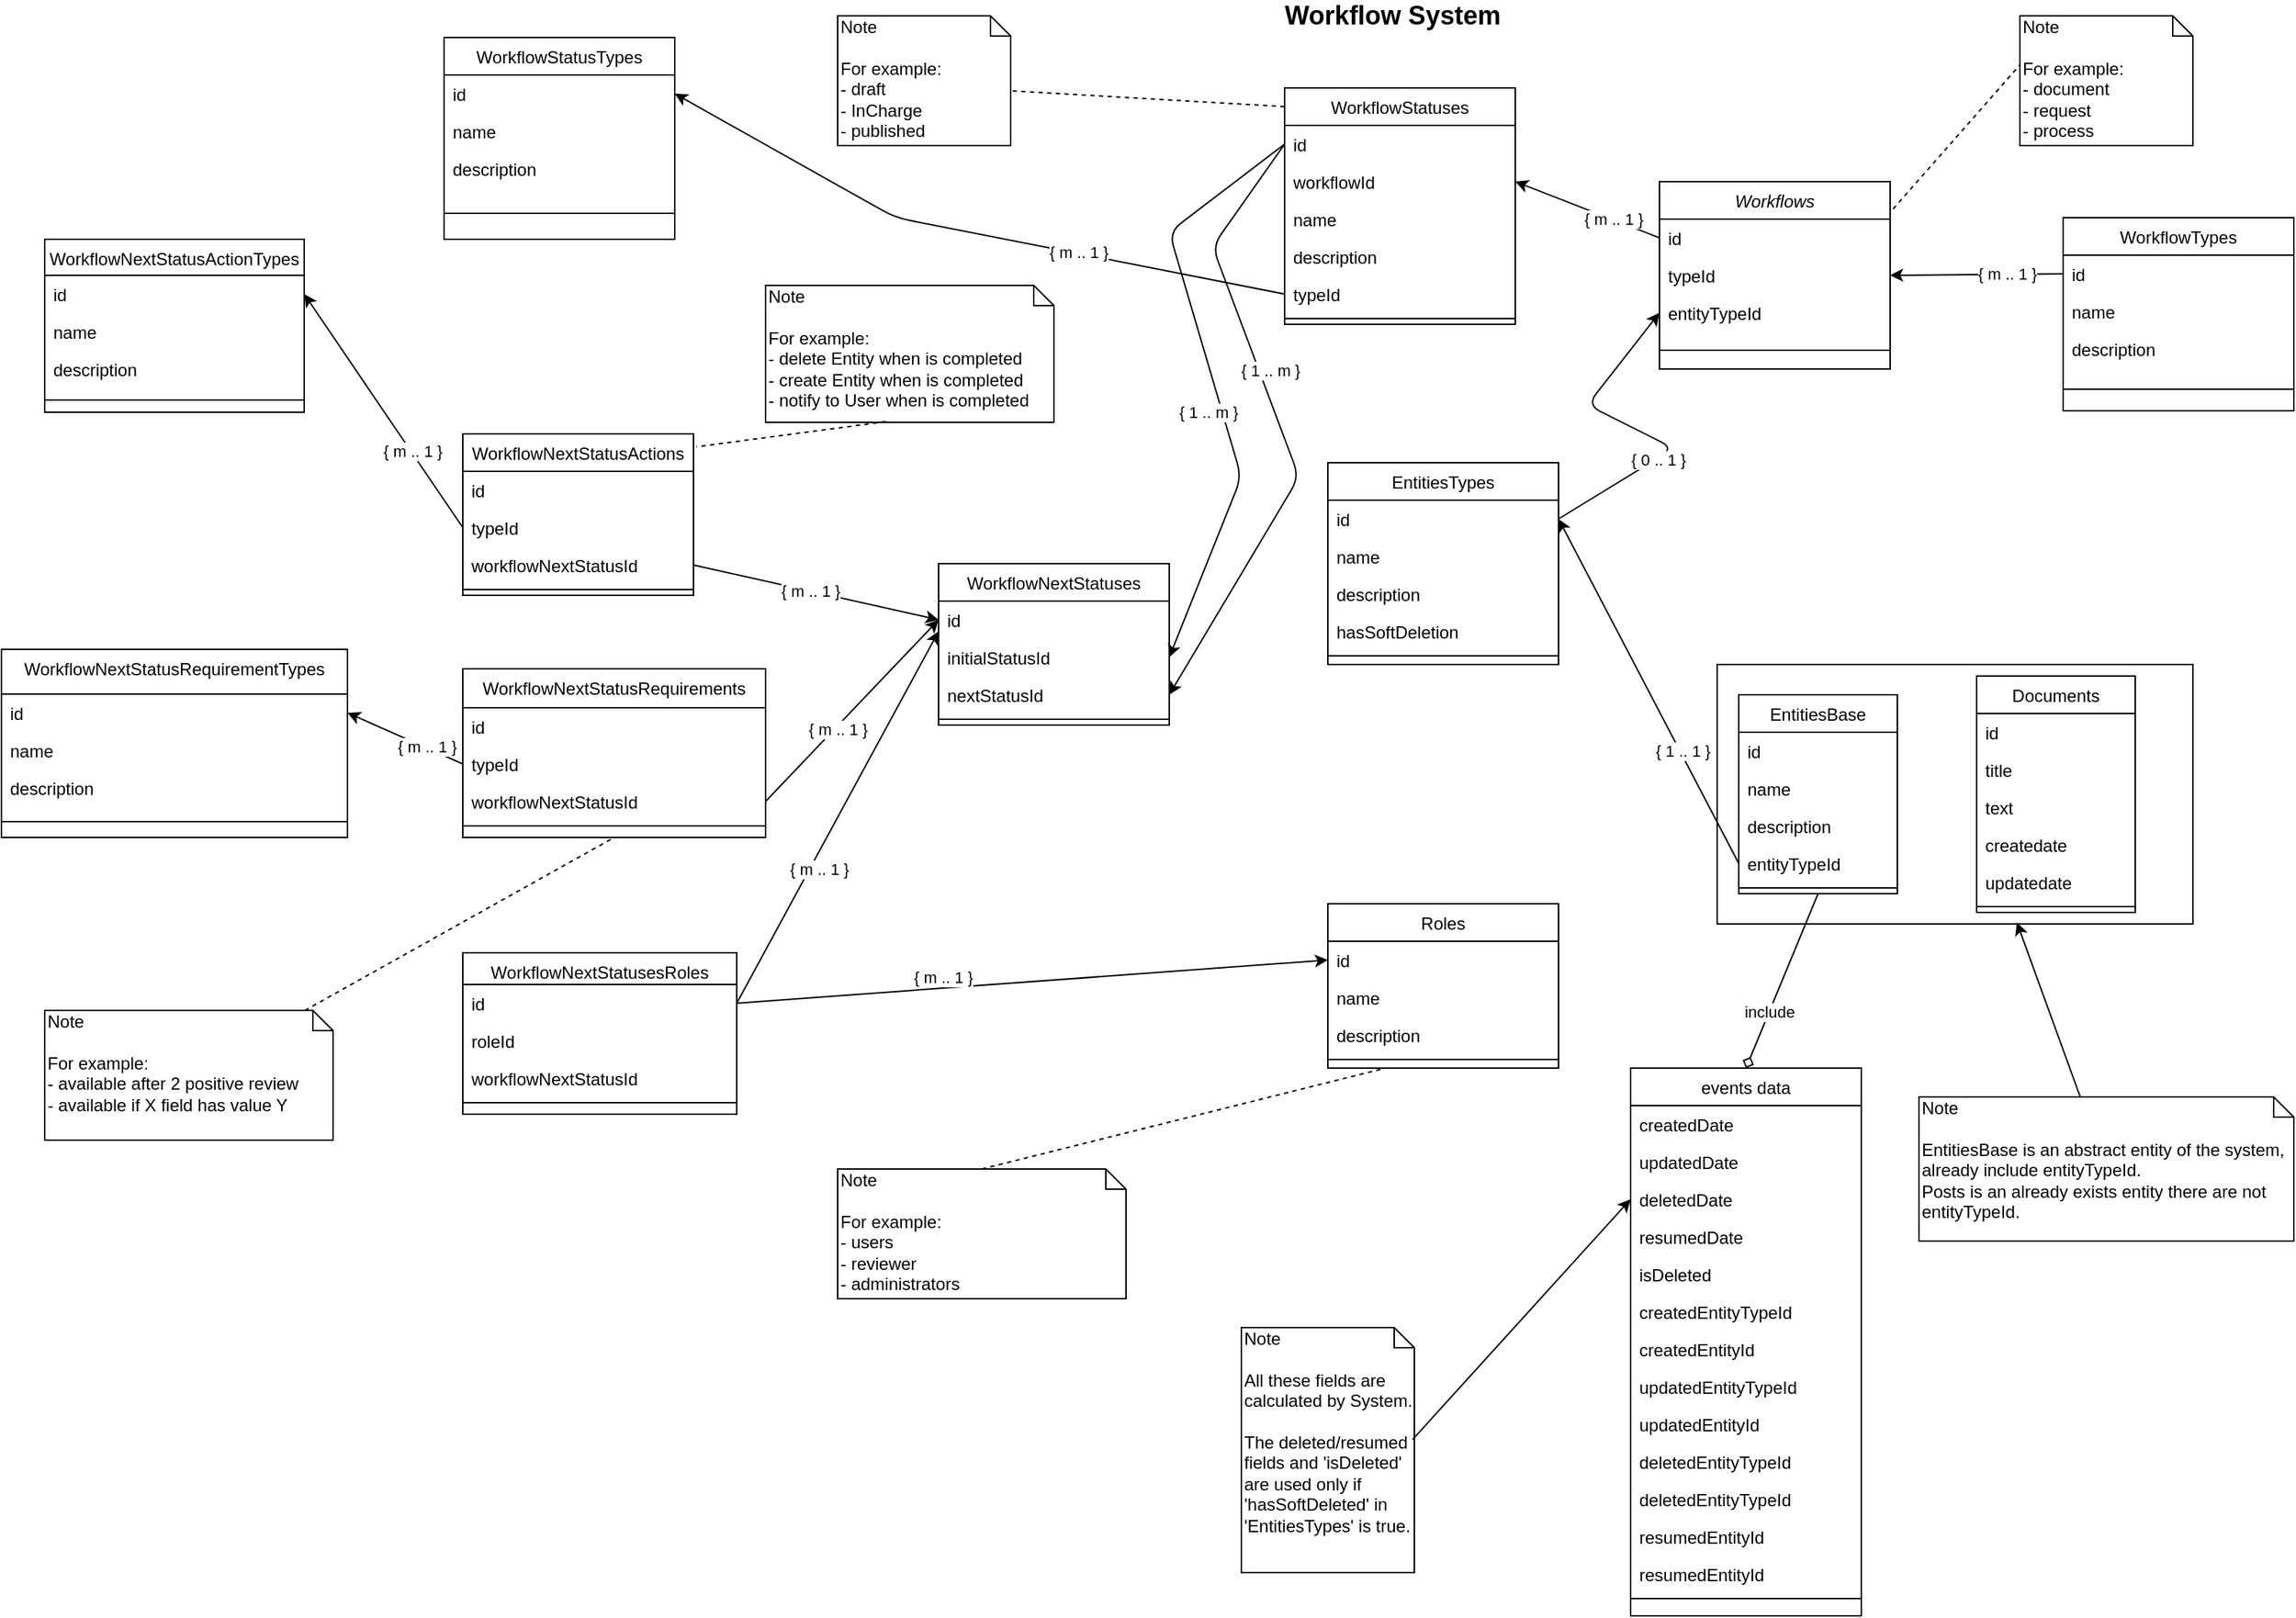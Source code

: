 <mxfile version="13.1.3">
    <diagram id="C5RBs43oDa-KdzZeNtuy" name="Page-1">
        <mxGraphModel dx="2200" dy="830" grid="1" gridSize="10" guides="1" tooltips="1" connect="1" arrows="1" fold="1" page="1" pageScale="1" pageWidth="827" pageHeight="1169" math="0" shadow="0">
            <root>
                <mxCell id="WIyWlLk6GJQsqaUBKTNV-0"/>
                <mxCell id="WIyWlLk6GJQsqaUBKTNV-1" parent="WIyWlLk6GJQsqaUBKTNV-0"/>
                <mxCell id="hu_7Jktt0xsc6km2IPXW-102" value="" style="rounded=0;whiteSpace=wrap;html=1;" parent="WIyWlLk6GJQsqaUBKTNV-1" vertex="1">
                    <mxGeometry x="390" y="470" width="330" height="180" as="geometry"/>
                </mxCell>
                <mxCell id="zkfFHV4jXpPFQw0GAbJ--0" value="Workflows" style="swimlane;fontStyle=2;align=center;verticalAlign=top;childLayout=stackLayout;horizontal=1;startSize=26;horizontalStack=0;resizeParent=1;resizeLast=0;collapsible=1;marginBottom=0;rounded=0;shadow=0;strokeWidth=1;" parent="WIyWlLk6GJQsqaUBKTNV-1" vertex="1">
                    <mxGeometry x="350" y="135" width="160" height="130" as="geometry">
                        <mxRectangle x="230" y="140" width="160" height="26" as="alternateBounds"/>
                    </mxGeometry>
                </mxCell>
                <mxCell id="zkfFHV4jXpPFQw0GAbJ--1" value="id" style="text;align=left;verticalAlign=top;spacingLeft=4;spacingRight=4;overflow=hidden;rotatable=0;points=[[0,0.5],[1,0.5]];portConstraint=eastwest;" parent="zkfFHV4jXpPFQw0GAbJ--0" vertex="1">
                    <mxGeometry y="26" width="160" height="26" as="geometry"/>
                </mxCell>
                <mxCell id="zkfFHV4jXpPFQw0GAbJ--2" value="typeId" style="text;align=left;verticalAlign=top;spacingLeft=4;spacingRight=4;overflow=hidden;rotatable=0;points=[[0,0.5],[1,0.5]];portConstraint=eastwest;rounded=0;shadow=0;html=0;" parent="zkfFHV4jXpPFQw0GAbJ--0" vertex="1">
                    <mxGeometry y="52" width="160" height="26" as="geometry"/>
                </mxCell>
                <mxCell id="zkfFHV4jXpPFQw0GAbJ--3" value="entityTypeId" style="text;align=left;verticalAlign=top;spacingLeft=4;spacingRight=4;overflow=hidden;rotatable=0;points=[[0,0.5],[1,0.5]];portConstraint=eastwest;rounded=0;shadow=0;html=0;" parent="zkfFHV4jXpPFQw0GAbJ--0" vertex="1">
                    <mxGeometry y="78" width="160" height="26" as="geometry"/>
                </mxCell>
                <mxCell id="zkfFHV4jXpPFQw0GAbJ--4" value="" style="line;html=1;strokeWidth=1;align=left;verticalAlign=middle;spacingTop=-1;spacingLeft=3;spacingRight=3;rotatable=0;labelPosition=right;points=[];portConstraint=eastwest;" parent="zkfFHV4jXpPFQw0GAbJ--0" vertex="1">
                    <mxGeometry y="104" width="160" height="26" as="geometry"/>
                </mxCell>
                <mxCell id="zkfFHV4jXpPFQw0GAbJ--17" value="WorkflowTypes" style="swimlane;fontStyle=0;align=center;verticalAlign=top;childLayout=stackLayout;horizontal=1;startSize=26;horizontalStack=0;resizeParent=1;resizeLast=0;collapsible=1;marginBottom=0;rounded=0;shadow=0;strokeWidth=1;" parent="WIyWlLk6GJQsqaUBKTNV-1" vertex="1">
                    <mxGeometry x="630" y="160" width="160" height="134" as="geometry">
                        <mxRectangle x="550" y="140" width="160" height="26" as="alternateBounds"/>
                    </mxGeometry>
                </mxCell>
                <mxCell id="zkfFHV4jXpPFQw0GAbJ--18" value="id" style="text;align=left;verticalAlign=top;spacingLeft=4;spacingRight=4;overflow=hidden;rotatable=0;points=[[0,0.5],[1,0.5]];portConstraint=eastwest;" parent="zkfFHV4jXpPFQw0GAbJ--17" vertex="1">
                    <mxGeometry y="26" width="160" height="26" as="geometry"/>
                </mxCell>
                <mxCell id="zkfFHV4jXpPFQw0GAbJ--19" value="name" style="text;align=left;verticalAlign=top;spacingLeft=4;spacingRight=4;overflow=hidden;rotatable=0;points=[[0,0.5],[1,0.5]];portConstraint=eastwest;rounded=0;shadow=0;html=0;" parent="zkfFHV4jXpPFQw0GAbJ--17" vertex="1">
                    <mxGeometry y="52" width="160" height="26" as="geometry"/>
                </mxCell>
                <mxCell id="zkfFHV4jXpPFQw0GAbJ--20" value="description" style="text;align=left;verticalAlign=top;spacingLeft=4;spacingRight=4;overflow=hidden;rotatable=0;points=[[0,0.5],[1,0.5]];portConstraint=eastwest;rounded=0;shadow=0;html=0;" parent="zkfFHV4jXpPFQw0GAbJ--17" vertex="1">
                    <mxGeometry y="78" width="160" height="26" as="geometry"/>
                </mxCell>
                <mxCell id="zkfFHV4jXpPFQw0GAbJ--23" value="" style="line;html=1;strokeWidth=1;align=left;verticalAlign=middle;spacingTop=-1;spacingLeft=3;spacingRight=3;rotatable=0;labelPosition=right;points=[];portConstraint=eastwest;" parent="zkfFHV4jXpPFQw0GAbJ--17" vertex="1">
                    <mxGeometry y="104" width="160" height="30" as="geometry"/>
                </mxCell>
                <mxCell id="39" value="WorkflowStatusTypes" style="swimlane;fontStyle=0;align=center;verticalAlign=top;childLayout=stackLayout;horizontal=1;startSize=26;horizontalStack=0;resizeParent=1;resizeLast=0;collapsible=1;marginBottom=0;rounded=0;shadow=0;strokeWidth=1;" parent="WIyWlLk6GJQsqaUBKTNV-1" vertex="1">
                    <mxGeometry x="-493" y="35" width="160" height="140" as="geometry">
                        <mxRectangle x="550" y="140" width="160" height="26" as="alternateBounds"/>
                    </mxGeometry>
                </mxCell>
                <mxCell id="40" value="id" style="text;align=left;verticalAlign=top;spacingLeft=4;spacingRight=4;overflow=hidden;rotatable=0;points=[[0,0.5],[1,0.5]];portConstraint=eastwest;" parent="39" vertex="1">
                    <mxGeometry y="26" width="160" height="26" as="geometry"/>
                </mxCell>
                <mxCell id="41" value="name" style="text;align=left;verticalAlign=top;spacingLeft=4;spacingRight=4;overflow=hidden;rotatable=0;points=[[0,0.5],[1,0.5]];portConstraint=eastwest;rounded=0;shadow=0;html=0;" parent="39" vertex="1">
                    <mxGeometry y="52" width="160" height="26" as="geometry"/>
                </mxCell>
                <mxCell id="42" value="description" style="text;align=left;verticalAlign=top;spacingLeft=4;spacingRight=4;overflow=hidden;rotatable=0;points=[[0,0.5],[1,0.5]];portConstraint=eastwest;rounded=0;shadow=0;html=0;" parent="39" vertex="1">
                    <mxGeometry y="78" width="160" height="26" as="geometry"/>
                </mxCell>
                <mxCell id="43" value="" style="line;html=1;strokeWidth=1;align=left;verticalAlign=middle;spacingTop=-1;spacingLeft=3;spacingRight=3;rotatable=0;labelPosition=right;points=[];portConstraint=eastwest;" parent="39" vertex="1">
                    <mxGeometry y="104" width="160" height="36" as="geometry"/>
                </mxCell>
                <mxCell id="48" value="WorkflowNextStatusActionTypes" style="swimlane;fontStyle=0;align=center;verticalAlign=top;childLayout=stackLayout;horizontal=1;startSize=25;horizontalStack=0;resizeParent=1;resizeLast=0;collapsible=1;marginBottom=0;rounded=0;shadow=0;strokeWidth=1;" parent="WIyWlLk6GJQsqaUBKTNV-1" vertex="1">
                    <mxGeometry x="-770" y="175" width="180" height="120" as="geometry">
                        <mxRectangle x="550" y="140" width="160" height="26" as="alternateBounds"/>
                    </mxGeometry>
                </mxCell>
                <mxCell id="49" value="id" style="text;align=left;verticalAlign=top;spacingLeft=4;spacingRight=4;overflow=hidden;rotatable=0;points=[[0,0.5],[1,0.5]];portConstraint=eastwest;" parent="48" vertex="1">
                    <mxGeometry y="25" width="180" height="26" as="geometry"/>
                </mxCell>
                <mxCell id="50" value="name" style="text;align=left;verticalAlign=top;spacingLeft=4;spacingRight=4;overflow=hidden;rotatable=0;points=[[0,0.5],[1,0.5]];portConstraint=eastwest;rounded=0;shadow=0;html=0;" parent="48" vertex="1">
                    <mxGeometry y="51" width="180" height="26" as="geometry"/>
                </mxCell>
                <mxCell id="51" value="description" style="text;align=left;verticalAlign=top;spacingLeft=4;spacingRight=4;overflow=hidden;rotatable=0;points=[[0,0.5],[1,0.5]];portConstraint=eastwest;rounded=0;shadow=0;html=0;" parent="48" vertex="1">
                    <mxGeometry y="77" width="180" height="26" as="geometry"/>
                </mxCell>
                <mxCell id="52" value="" style="line;html=1;strokeWidth=1;align=left;verticalAlign=middle;spacingTop=-1;spacingLeft=3;spacingRight=3;rotatable=0;labelPosition=right;points=[];portConstraint=eastwest;" parent="48" vertex="1">
                    <mxGeometry y="103" width="180" height="17" as="geometry"/>
                </mxCell>
                <mxCell id="hu_7Jktt0xsc6km2IPXW-115" value="WorkflowStatuses" style="swimlane;fontStyle=0;align=center;verticalAlign=top;childLayout=stackLayout;horizontal=1;startSize=26;horizontalStack=0;resizeParent=1;resizeLast=0;collapsible=1;marginBottom=0;rounded=0;shadow=0;strokeWidth=1;" parent="WIyWlLk6GJQsqaUBKTNV-1" vertex="1">
                    <mxGeometry x="90" y="70" width="160" height="164" as="geometry">
                        <mxRectangle x="550" y="140" width="160" height="26" as="alternateBounds"/>
                    </mxGeometry>
                </mxCell>
                <mxCell id="hu_7Jktt0xsc6km2IPXW-116" value="id" style="text;align=left;verticalAlign=top;spacingLeft=4;spacingRight=4;overflow=hidden;rotatable=0;points=[[0,0.5],[1,0.5]];portConstraint=eastwest;" parent="hu_7Jktt0xsc6km2IPXW-115" vertex="1">
                    <mxGeometry y="26" width="160" height="26" as="geometry"/>
                </mxCell>
                <mxCell id="hu_7Jktt0xsc6km2IPXW-117" value="workflowId" style="text;align=left;verticalAlign=top;spacingLeft=4;spacingRight=4;overflow=hidden;rotatable=0;points=[[0,0.5],[1,0.5]];portConstraint=eastwest;rounded=0;shadow=0;html=0;" parent="hu_7Jktt0xsc6km2IPXW-115" vertex="1">
                    <mxGeometry y="52" width="160" height="26" as="geometry"/>
                </mxCell>
                <mxCell id="hu_7Jktt0xsc6km2IPXW-118" value="name&#10;" style="text;align=left;verticalAlign=top;spacingLeft=4;spacingRight=4;overflow=hidden;rotatable=0;points=[[0,0.5],[1,0.5]];portConstraint=eastwest;rounded=0;shadow=0;html=0;" parent="hu_7Jktt0xsc6km2IPXW-115" vertex="1">
                    <mxGeometry y="78" width="160" height="26" as="geometry"/>
                </mxCell>
                <mxCell id="0" value="description" style="text;align=left;verticalAlign=top;spacingLeft=4;spacingRight=4;overflow=hidden;rotatable=0;points=[[0,0.5],[1,0.5]];portConstraint=eastwest;rounded=0;shadow=0;html=0;" parent="hu_7Jktt0xsc6km2IPXW-115" vertex="1">
                    <mxGeometry y="104" width="160" height="26" as="geometry"/>
                </mxCell>
                <mxCell id="45" value="typeId" style="text;align=left;verticalAlign=top;spacingLeft=4;spacingRight=4;overflow=hidden;rotatable=0;points=[[0,0.5],[1,0.5]];portConstraint=eastwest;rounded=0;shadow=0;html=0;" parent="hu_7Jktt0xsc6km2IPXW-115" vertex="1">
                    <mxGeometry y="130" width="160" height="26" as="geometry"/>
                </mxCell>
                <mxCell id="hu_7Jktt0xsc6km2IPXW-119" value="" style="line;html=1;strokeWidth=1;align=left;verticalAlign=middle;spacingTop=-1;spacingLeft=3;spacingRight=3;rotatable=0;labelPosition=right;points=[];portConstraint=eastwest;" parent="hu_7Jktt0xsc6km2IPXW-115" vertex="1">
                    <mxGeometry y="156" width="160" height="8" as="geometry"/>
                </mxCell>
                <mxCell id="hu_7Jktt0xsc6km2IPXW-29" value="Note&lt;br&gt;&lt;br&gt;All these fields are calculated by System.&lt;br&gt;&lt;br&gt;The deleted/resumed fields and 'isDeleted' are used only if 'hasSoftDeleted' in 'EntitiesTypes' is true." style="shape=note;whiteSpace=wrap;html=1;size=14;verticalAlign=top;align=left;spacingTop=-6;" parent="WIyWlLk6GJQsqaUBKTNV-1" vertex="1">
                    <mxGeometry x="60" y="930" width="120" height="170" as="geometry"/>
                </mxCell>
                <mxCell id="hu_7Jktt0xsc6km2IPXW-0" value="&lt;b&gt;&lt;font style=&quot;font-size: 18px&quot;&gt;Workflow System&lt;/font&gt;&lt;/b&gt;" style="text;html=1;strokeColor=none;fillColor=none;align=center;verticalAlign=middle;whiteSpace=wrap;rounded=0;" parent="WIyWlLk6GJQsqaUBKTNV-1" vertex="1">
                    <mxGeometry x="10" y="10" width="310" height="20" as="geometry"/>
                </mxCell>
                <mxCell id="hu_7Jktt0xsc6km2IPXW-30" value="" style="endArrow=classic;html=1;exitX=0.99;exitY=0.457;exitDx=0;exitDy=0;exitPerimeter=0;entryX=0;entryY=0.5;entryDx=0;entryDy=0;" parent="WIyWlLk6GJQsqaUBKTNV-1" source="hu_7Jktt0xsc6km2IPXW-29" target="hu_7Jktt0xsc6km2IPXW-50" edge="1">
                    <mxGeometry width="50" height="50" relative="1" as="geometry">
                        <mxPoint x="390" y="500" as="sourcePoint"/>
                        <mxPoint x="190" y="674" as="targetPoint"/>
                    </mxGeometry>
                </mxCell>
                <mxCell id="hu_7Jktt0xsc6km2IPXW-62" value="" style="endArrow=none;html=1;exitX=0.5;exitY=0;exitDx=0;exitDy=0;entryX=0.5;entryY=1;entryDx=0;entryDy=0;startArrow=diamond;startFill=0;endFill=0;" parent="WIyWlLk6GJQsqaUBKTNV-1" source="hu_7Jktt0xsc6km2IPXW-44" target="hu_7Jktt0xsc6km2IPXW-18" edge="1">
                    <mxGeometry width="50" height="50" relative="1" as="geometry">
                        <mxPoint x="119" y="712.395" as="sourcePoint"/>
                        <mxPoint x="200" y="831" as="targetPoint"/>
                    </mxGeometry>
                </mxCell>
                <mxCell id="hu_7Jktt0xsc6km2IPXW-63" value="include" style="edgeLabel;html=1;align=center;verticalAlign=middle;resizable=0;points=[];" parent="hu_7Jktt0xsc6km2IPXW-62" vertex="1" connectable="0">
                    <mxGeometry x="-0.356" relative="1" as="geometry">
                        <mxPoint as="offset"/>
                    </mxGeometry>
                </mxCell>
                <mxCell id="hu_7Jktt0xsc6km2IPXW-83" value="" style="endArrow=classic;html=1;exitX=0;exitY=0.5;exitDx=0;exitDy=0;entryX=1;entryY=0.5;entryDx=0;entryDy=0;" parent="WIyWlLk6GJQsqaUBKTNV-1" source="hu_7Jktt0xsc6km2IPXW-84" target="hu_7Jktt0xsc6km2IPXW-13" edge="1">
                    <mxGeometry width="50" height="50" relative="1" as="geometry">
                        <mxPoint x="508.261" y="740" as="sourcePoint"/>
                        <mxPoint x="150" y="470" as="targetPoint"/>
                    </mxGeometry>
                </mxCell>
                <mxCell id="hu_7Jktt0xsc6km2IPXW-85" value="{ 1 .. 1 }" style="edgeLabel;html=1;align=center;verticalAlign=middle;resizable=0;points=[];" parent="hu_7Jktt0xsc6km2IPXW-83" vertex="1" connectable="0">
                    <mxGeometry x="-0.353" y="-1" relative="1" as="geometry">
                        <mxPoint as="offset"/>
                    </mxGeometry>
                </mxCell>
                <mxCell id="hu_7Jktt0xsc6km2IPXW-86" value="" style="endArrow=classic;html=1;exitX=0;exitY=0.5;exitDx=0;exitDy=0;entryX=1;entryY=0.5;entryDx=0;entryDy=0;" parent="WIyWlLk6GJQsqaUBKTNV-1" source="zkfFHV4jXpPFQw0GAbJ--18" target="zkfFHV4jXpPFQw0GAbJ--2" edge="1">
                    <mxGeometry width="50" height="50" relative="1" as="geometry">
                        <mxPoint x="160" y="548" as="sourcePoint"/>
                        <mxPoint x="580" y="270" as="targetPoint"/>
                    </mxGeometry>
                </mxCell>
                <mxCell id="hu_7Jktt0xsc6km2IPXW-87" value="{ m .. 1 }" style="edgeLabel;html=1;align=center;verticalAlign=middle;resizable=0;points=[];" parent="hu_7Jktt0xsc6km2IPXW-86" vertex="1" connectable="0">
                    <mxGeometry x="-0.353" y="-1" relative="1" as="geometry">
                        <mxPoint as="offset"/>
                    </mxGeometry>
                </mxCell>
                <mxCell id="hu_7Jktt0xsc6km2IPXW-88" value="" style="endArrow=classic;html=1;exitX=1;exitY=0.5;exitDx=0;exitDy=0;entryX=0;entryY=0.5;entryDx=0;entryDy=0;" parent="WIyWlLk6GJQsqaUBKTNV-1" source="hu_7Jktt0xsc6km2IPXW-13" target="zkfFHV4jXpPFQw0GAbJ--3" edge="1">
                    <mxGeometry width="50" height="50" relative="1" as="geometry">
                        <mxPoint x="390" y="250" as="sourcePoint"/>
                        <mxPoint x="460" y="380" as="targetPoint"/>
                        <Array as="points">
                            <mxPoint x="360" y="320"/>
                            <mxPoint x="300" y="290"/>
                        </Array>
                    </mxGeometry>
                </mxCell>
                <mxCell id="hu_7Jktt0xsc6km2IPXW-89" value="{ 0 .. 1 }" style="edgeLabel;html=1;align=center;verticalAlign=middle;resizable=0;points=[];" parent="hu_7Jktt0xsc6km2IPXW-88" vertex="1" connectable="0">
                    <mxGeometry x="-0.353" y="-1" relative="1" as="geometry">
                        <mxPoint x="1.0" y="-0.95" as="offset"/>
                    </mxGeometry>
                </mxCell>
                <mxCell id="hu_7Jktt0xsc6km2IPXW-109" value="Note&lt;br&gt;&lt;br&gt;EntitiesBase is an abstract entity of the system, already include entityTypeId.&lt;br&gt;Posts is an already exists entity there are not entityTypeId.&lt;br&gt;" style="shape=note;whiteSpace=wrap;html=1;size=14;verticalAlign=top;align=left;spacingTop=-6;" parent="WIyWlLk6GJQsqaUBKTNV-1" vertex="1">
                    <mxGeometry x="530" y="770" width="260" height="100" as="geometry"/>
                </mxCell>
                <mxCell id="hu_7Jktt0xsc6km2IPXW-110" value="" style="endArrow=classic;html=1;entryX=0.63;entryY=0.994;entryDx=0;entryDy=0;entryPerimeter=0;" parent="WIyWlLk6GJQsqaUBKTNV-1" source="hu_7Jktt0xsc6km2IPXW-109" target="hu_7Jktt0xsc6km2IPXW-102" edge="1">
                    <mxGeometry width="50" height="50" relative="1" as="geometry">
                        <mxPoint x="930" y="700" as="sourcePoint"/>
                        <mxPoint x="480" y="740" as="targetPoint"/>
                    </mxGeometry>
                </mxCell>
                <mxCell id="hu_7Jktt0xsc6km2IPXW-120" value="" style="endArrow=classic;html=1;exitX=0;exitY=0.5;exitDx=0;exitDy=0;entryX=1;entryY=0.5;entryDx=0;entryDy=0;" parent="WIyWlLk6GJQsqaUBKTNV-1" source="zkfFHV4jXpPFQw0GAbJ--1" target="hu_7Jktt0xsc6km2IPXW-117" edge="1">
                    <mxGeometry width="50" height="50" relative="1" as="geometry">
                        <mxPoint x="390" y="247" as="sourcePoint"/>
                        <mxPoint x="-400.96" y="478" as="targetPoint"/>
                    </mxGeometry>
                </mxCell>
                <mxCell id="hu_7Jktt0xsc6km2IPXW-121" value="{ m .. 1 }" style="edgeLabel;html=1;align=center;verticalAlign=middle;resizable=0;points=[];" parent="hu_7Jktt0xsc6km2IPXW-120" vertex="1" connectable="0">
                    <mxGeometry x="-0.353" y="-1" relative="1" as="geometry">
                        <mxPoint as="offset"/>
                    </mxGeometry>
                </mxCell>
                <mxCell id="hu_7Jktt0xsc6km2IPXW-122" value="Note&lt;br&gt;&lt;br&gt;For example:&lt;br&gt;- draft&lt;br&gt;- InCharge&lt;br&gt;- published" style="shape=note;whiteSpace=wrap;html=1;size=14;verticalAlign=top;align=left;spacingTop=-6;" parent="WIyWlLk6GJQsqaUBKTNV-1" vertex="1">
                    <mxGeometry x="-220" y="20" width="120" height="90" as="geometry"/>
                </mxCell>
                <mxCell id="2" value="" style="endArrow=none;dashed=1;html=1;entryX=0;entryY=0;entryDx=120;entryDy=52;entryPerimeter=0;exitX=0;exitY=0.079;exitDx=0;exitDy=0;exitPerimeter=0;" parent="WIyWlLk6GJQsqaUBKTNV-1" source="hu_7Jktt0xsc6km2IPXW-115" target="hu_7Jktt0xsc6km2IPXW-122" edge="1">
                    <mxGeometry width="50" height="50" relative="1" as="geometry">
                        <mxPoint x="530" y="230" as="sourcePoint"/>
                        <mxPoint x="580" y="180" as="targetPoint"/>
                    </mxGeometry>
                </mxCell>
                <mxCell id="3" value="Note&lt;br&gt;&lt;br&gt;For example:&lt;br&gt;- document&lt;br&gt;- request&lt;br&gt;- process" style="shape=note;whiteSpace=wrap;html=1;size=14;verticalAlign=top;align=left;spacingTop=-6;" parent="WIyWlLk6GJQsqaUBKTNV-1" vertex="1">
                    <mxGeometry x="600" y="20" width="120" height="90" as="geometry"/>
                </mxCell>
                <mxCell id="4" value="" style="endArrow=none;dashed=1;html=1;entryX=0;entryY=0.378;entryDx=0;entryDy=0;entryPerimeter=0;exitX=1.013;exitY=0.146;exitDx=0;exitDy=0;exitPerimeter=0;" parent="WIyWlLk6GJQsqaUBKTNV-1" source="zkfFHV4jXpPFQw0GAbJ--0" target="3" edge="1">
                    <mxGeometry width="50" height="50" relative="1" as="geometry">
                        <mxPoint x="440" y="99" as="sourcePoint"/>
                        <mxPoint x="840" y="180" as="targetPoint"/>
                    </mxGeometry>
                </mxCell>
                <mxCell id="10" value="" style="endArrow=classic;html=1;exitX=0;exitY=0.5;exitDx=0;exitDy=0;entryX=1;entryY=0.5;entryDx=0;entryDy=0;" parent="WIyWlLk6GJQsqaUBKTNV-1" source="hu_7Jktt0xsc6km2IPXW-116" target="7" edge="1">
                    <mxGeometry width="50" height="50" relative="1" as="geometry">
                        <mxPoint x="360" y="184" as="sourcePoint"/>
                        <mxPoint x="190" y="350" as="targetPoint"/>
                        <Array as="points">
                            <mxPoint x="10" y="170"/>
                            <mxPoint x="60" y="340"/>
                        </Array>
                    </mxGeometry>
                </mxCell>
                <mxCell id="11" value="{ 1 .. m }" style="edgeLabel;html=1;align=center;verticalAlign=middle;resizable=0;points=[];" parent="10" vertex="1" connectable="0">
                    <mxGeometry x="-0.353" y="-1" relative="1" as="geometry">
                        <mxPoint x="18.56" y="93.12" as="offset"/>
                    </mxGeometry>
                </mxCell>
                <mxCell id="12" value="" style="endArrow=classic;html=1;entryX=1;entryY=0.5;entryDx=0;entryDy=0;exitX=0;exitY=0.5;exitDx=0;exitDy=0;" parent="WIyWlLk6GJQsqaUBKTNV-1" source="hu_7Jktt0xsc6km2IPXW-116" target="8" edge="1">
                    <mxGeometry width="50" height="50" relative="1" as="geometry">
                        <mxPoint x="190" y="300" as="sourcePoint"/>
                        <mxPoint x="10" y="109" as="targetPoint"/>
                        <Array as="points">
                            <mxPoint x="40" y="180"/>
                            <mxPoint x="100" y="340"/>
                        </Array>
                    </mxGeometry>
                </mxCell>
                <mxCell id="13" value="{ 1 .. m }" style="edgeLabel;html=1;align=center;verticalAlign=middle;resizable=0;points=[];" parent="12" vertex="1" connectable="0">
                    <mxGeometry x="-0.353" y="-1" relative="1" as="geometry">
                        <mxPoint x="22.27" y="35.87" as="offset"/>
                    </mxGeometry>
                </mxCell>
                <mxCell id="24" value="" style="endArrow=classic;html=1;exitX=1;exitY=0.5;exitDx=0;exitDy=0;entryX=0;entryY=0.5;entryDx=0;entryDy=0;" parent="WIyWlLk6GJQsqaUBKTNV-1" source="17" target="6" edge="1">
                    <mxGeometry width="50" height="50" relative="1" as="geometry">
                        <mxPoint x="360" y="184" as="sourcePoint"/>
                        <mxPoint x="-210" y="420" as="targetPoint"/>
                        <Array as="points"/>
                    </mxGeometry>
                </mxCell>
                <mxCell id="25" value="{ m .. 1 }" style="edgeLabel;html=1;align=center;verticalAlign=middle;resizable=0;points=[];" parent="24" vertex="1" connectable="0">
                    <mxGeometry x="-0.353" y="-1" relative="1" as="geometry">
                        <mxPoint x="25.42" y="4.55" as="offset"/>
                    </mxGeometry>
                </mxCell>
                <mxCell id="26" value="" style="endArrow=classic;html=1;entryX=0;entryY=0.5;entryDx=0;entryDy=0;exitX=1;exitY=0.5;exitDx=0;exitDy=0;" parent="WIyWlLk6GJQsqaUBKTNV-1" source="22" target="6" edge="1">
                    <mxGeometry width="50" height="50" relative="1" as="geometry">
                        <mxPoint x="-210" y="430" as="sourcePoint"/>
                        <mxPoint x="-130" y="181" as="targetPoint"/>
                        <Array as="points"/>
                    </mxGeometry>
                </mxCell>
                <mxCell id="27" value="{ m .. 1 }" style="edgeLabel;html=1;align=center;verticalAlign=middle;resizable=0;points=[];" parent="26" vertex="1" connectable="0">
                    <mxGeometry x="-0.353" y="-1" relative="1" as="geometry">
                        <mxPoint x="10.35" y="-9.92" as="offset"/>
                    </mxGeometry>
                </mxCell>
                <mxCell id="28" value="Note&lt;br&gt;&lt;br&gt;For example:&lt;br&gt;- available after 2 positive review&lt;br&gt;- available if X field has value Y" style="shape=note;whiteSpace=wrap;html=1;size=14;verticalAlign=top;align=left;spacingTop=-6;" parent="WIyWlLk6GJQsqaUBKTNV-1" vertex="1">
                    <mxGeometry x="-770" y="710" width="200" height="90" as="geometry"/>
                </mxCell>
                <mxCell id="29" value="" style="endArrow=none;dashed=1;html=1;entryX=0.5;entryY=1;entryDx=0;entryDy=0;" parent="WIyWlLk6GJQsqaUBKTNV-1" source="28" target="19" edge="1">
                    <mxGeometry width="50" height="50" relative="1" as="geometry">
                        <mxPoint x="-750" y="339" as="sourcePoint"/>
                        <mxPoint x="-350" y="420" as="targetPoint"/>
                    </mxGeometry>
                </mxCell>
                <mxCell id="32" value="Note&lt;br&gt;&lt;br&gt;For example:&lt;br&gt;- delete Entity when is completed&lt;br&gt;- create Entity when is completed&lt;br&gt;- notify to User when is completed" style="shape=note;whiteSpace=wrap;html=1;size=14;verticalAlign=top;align=left;spacingTop=-6;" parent="WIyWlLk6GJQsqaUBKTNV-1" vertex="1">
                    <mxGeometry x="-270" y="207" width="200" height="95" as="geometry"/>
                </mxCell>
                <mxCell id="33" value="" style="endArrow=none;dashed=1;html=1;entryX=1.013;entryY=0.08;entryDx=0;entryDy=0;entryPerimeter=0;exitX=0.417;exitY=0.995;exitDx=0;exitDy=0;exitPerimeter=0;" parent="WIyWlLk6GJQsqaUBKTNV-1" source="32" target="14" edge="1">
                    <mxGeometry width="50" height="50" relative="1" as="geometry">
                        <mxPoint x="-740" y="164" as="sourcePoint"/>
                        <mxPoint x="140" y="190" as="targetPoint"/>
                    </mxGeometry>
                </mxCell>
                <mxCell id="5" value="WorkflowNextStatuses" style="swimlane;fontStyle=0;align=center;verticalAlign=top;childLayout=stackLayout;horizontal=1;startSize=26;horizontalStack=0;resizeParent=1;resizeLast=0;collapsible=1;marginBottom=0;rounded=0;shadow=0;strokeWidth=1;" parent="WIyWlLk6GJQsqaUBKTNV-1" vertex="1">
                    <mxGeometry x="-150" y="400" width="160" height="112" as="geometry">
                        <mxRectangle x="550" y="140" width="160" height="26" as="alternateBounds"/>
                    </mxGeometry>
                </mxCell>
                <mxCell id="6" value="id" style="text;align=left;verticalAlign=top;spacingLeft=4;spacingRight=4;overflow=hidden;rotatable=0;points=[[0,0.5],[1,0.5]];portConstraint=eastwest;" parent="5" vertex="1">
                    <mxGeometry y="26" width="160" height="26" as="geometry"/>
                </mxCell>
                <mxCell id="7" value="initialStatusId" style="text;align=left;verticalAlign=top;spacingLeft=4;spacingRight=4;overflow=hidden;rotatable=0;points=[[0,0.5],[1,0.5]];portConstraint=eastwest;rounded=0;shadow=0;html=0;" parent="5" vertex="1">
                    <mxGeometry y="52" width="160" height="26" as="geometry"/>
                </mxCell>
                <mxCell id="8" value="nextStatusId" style="text;align=left;verticalAlign=top;spacingLeft=4;spacingRight=4;overflow=hidden;rotatable=0;points=[[0,0.5],[1,0.5]];portConstraint=eastwest;rounded=0;shadow=0;html=0;" parent="5" vertex="1">
                    <mxGeometry y="78" width="160" height="26" as="geometry"/>
                </mxCell>
                <mxCell id="9" value="" style="line;html=1;strokeWidth=1;align=left;verticalAlign=middle;spacingTop=-1;spacingLeft=3;spacingRight=3;rotatable=0;labelPosition=right;points=[];portConstraint=eastwest;" parent="5" vertex="1">
                    <mxGeometry y="104" width="160" height="8" as="geometry"/>
                </mxCell>
                <mxCell id="hu_7Jktt0xsc6km2IPXW-18" value="EntitiesBase" style="swimlane;fontStyle=0;align=center;verticalAlign=top;childLayout=stackLayout;horizontal=1;startSize=26;horizontalStack=0;resizeParent=1;resizeLast=0;collapsible=1;marginBottom=0;rounded=0;shadow=0;strokeWidth=1;" parent="WIyWlLk6GJQsqaUBKTNV-1" vertex="1">
                    <mxGeometry x="405" y="491" width="110" height="138" as="geometry">
                        <mxRectangle x="550" y="140" width="160" height="26" as="alternateBounds"/>
                    </mxGeometry>
                </mxCell>
                <mxCell id="hu_7Jktt0xsc6km2IPXW-19" value="id" style="text;align=left;verticalAlign=top;spacingLeft=4;spacingRight=4;overflow=hidden;rotatable=0;points=[[0,0.5],[1,0.5]];portConstraint=eastwest;" parent="hu_7Jktt0xsc6km2IPXW-18" vertex="1">
                    <mxGeometry y="26" width="110" height="26" as="geometry"/>
                </mxCell>
                <mxCell id="hu_7Jktt0xsc6km2IPXW-20" value="name" style="text;align=left;verticalAlign=top;spacingLeft=4;spacingRight=4;overflow=hidden;rotatable=0;points=[[0,0.5],[1,0.5]];portConstraint=eastwest;rounded=0;shadow=0;html=0;" parent="hu_7Jktt0xsc6km2IPXW-18" vertex="1">
                    <mxGeometry y="52" width="110" height="26" as="geometry"/>
                </mxCell>
                <mxCell id="hu_7Jktt0xsc6km2IPXW-21" value="description" style="text;align=left;verticalAlign=top;spacingLeft=4;spacingRight=4;overflow=hidden;rotatable=0;points=[[0,0.5],[1,0.5]];portConstraint=eastwest;rounded=0;shadow=0;html=0;" parent="hu_7Jktt0xsc6km2IPXW-18" vertex="1">
                    <mxGeometry y="78" width="110" height="26" as="geometry"/>
                </mxCell>
                <mxCell id="hu_7Jktt0xsc6km2IPXW-84" value="entityTypeId" style="text;align=left;verticalAlign=top;spacingLeft=4;spacingRight=4;overflow=hidden;rotatable=0;points=[[0,0.5],[1,0.5]];portConstraint=eastwest;rounded=0;shadow=0;html=0;" parent="hu_7Jktt0xsc6km2IPXW-18" vertex="1">
                    <mxGeometry y="104" width="110" height="26" as="geometry"/>
                </mxCell>
                <mxCell id="hu_7Jktt0xsc6km2IPXW-23" value="" style="line;html=1;strokeWidth=1;align=left;verticalAlign=middle;spacingTop=-1;spacingLeft=3;spacingRight=3;rotatable=0;labelPosition=right;points=[];portConstraint=eastwest;" parent="hu_7Jktt0xsc6km2IPXW-18" vertex="1">
                    <mxGeometry y="130" width="110" height="8" as="geometry"/>
                </mxCell>
                <mxCell id="hu_7Jktt0xsc6km2IPXW-103" value="Documents" style="swimlane;fontStyle=0;align=center;verticalAlign=top;childLayout=stackLayout;horizontal=1;startSize=26;horizontalStack=0;resizeParent=1;resizeLast=0;collapsible=1;marginBottom=0;rounded=0;shadow=0;strokeWidth=1;" parent="WIyWlLk6GJQsqaUBKTNV-1" vertex="1">
                    <mxGeometry x="570" y="478" width="110" height="164" as="geometry">
                        <mxRectangle x="550" y="140" width="160" height="26" as="alternateBounds"/>
                    </mxGeometry>
                </mxCell>
                <mxCell id="hu_7Jktt0xsc6km2IPXW-104" value="id" style="text;align=left;verticalAlign=top;spacingLeft=4;spacingRight=4;overflow=hidden;rotatable=0;points=[[0,0.5],[1,0.5]];portConstraint=eastwest;" parent="hu_7Jktt0xsc6km2IPXW-103" vertex="1">
                    <mxGeometry y="26" width="110" height="26" as="geometry"/>
                </mxCell>
                <mxCell id="hu_7Jktt0xsc6km2IPXW-105" value="title" style="text;align=left;verticalAlign=top;spacingLeft=4;spacingRight=4;overflow=hidden;rotatable=0;points=[[0,0.5],[1,0.5]];portConstraint=eastwest;rounded=0;shadow=0;html=0;" parent="hu_7Jktt0xsc6km2IPXW-103" vertex="1">
                    <mxGeometry y="52" width="110" height="26" as="geometry"/>
                </mxCell>
                <mxCell id="hu_7Jktt0xsc6km2IPXW-106" value="text" style="text;align=left;verticalAlign=top;spacingLeft=4;spacingRight=4;overflow=hidden;rotatable=0;points=[[0,0.5],[1,0.5]];portConstraint=eastwest;rounded=0;shadow=0;html=0;" parent="hu_7Jktt0xsc6km2IPXW-103" vertex="1">
                    <mxGeometry y="78" width="110" height="26" as="geometry"/>
                </mxCell>
                <mxCell id="hu_7Jktt0xsc6km2IPXW-107" value="createdate" style="text;align=left;verticalAlign=top;spacingLeft=4;spacingRight=4;overflow=hidden;rotatable=0;points=[[0,0.5],[1,0.5]];portConstraint=eastwest;rounded=0;shadow=0;html=0;" parent="hu_7Jktt0xsc6km2IPXW-103" vertex="1">
                    <mxGeometry y="104" width="110" height="26" as="geometry"/>
                </mxCell>
                <mxCell id="hu_7Jktt0xsc6km2IPXW-111" value="updatedate" style="text;align=left;verticalAlign=top;spacingLeft=4;spacingRight=4;overflow=hidden;rotatable=0;points=[[0,0.5],[1,0.5]];portConstraint=eastwest;rounded=0;shadow=0;html=0;" parent="hu_7Jktt0xsc6km2IPXW-103" vertex="1">
                    <mxGeometry y="130" width="110" height="26" as="geometry"/>
                </mxCell>
                <mxCell id="hu_7Jktt0xsc6km2IPXW-108" value="" style="line;html=1;strokeWidth=1;align=left;verticalAlign=middle;spacingTop=-1;spacingLeft=3;spacingRight=3;rotatable=0;labelPosition=right;points=[];portConstraint=eastwest;" parent="hu_7Jktt0xsc6km2IPXW-103" vertex="1">
                    <mxGeometry y="156" width="110" height="8" as="geometry"/>
                </mxCell>
                <mxCell id="46" value="" style="endArrow=classic;html=1;entryX=1;entryY=0.5;entryDx=0;entryDy=0;exitX=0;exitY=0.5;exitDx=0;exitDy=0;" parent="WIyWlLk6GJQsqaUBKTNV-1" source="45" target="40" edge="1">
                    <mxGeometry width="50" height="50" relative="1" as="geometry">
                        <mxPoint x="-270" y="193" as="sourcePoint"/>
                        <mxPoint x="170" y="125" as="targetPoint"/>
                        <Array as="points">
                            <mxPoint x="-180" y="160"/>
                        </Array>
                    </mxGeometry>
                </mxCell>
                <mxCell id="47" value="{ m .. 1 }" style="edgeLabel;html=1;align=center;verticalAlign=middle;resizable=0;points=[];" parent="46" vertex="1" connectable="0">
                    <mxGeometry x="-0.353" y="-1" relative="1" as="geometry">
                        <mxPoint as="offset"/>
                    </mxGeometry>
                </mxCell>
                <mxCell id="58" value="" style="endArrow=classic;html=1;entryX=1;entryY=0.5;entryDx=0;entryDy=0;exitX=0;exitY=0.5;exitDx=0;exitDy=0;" parent="WIyWlLk6GJQsqaUBKTNV-1" source="16" target="49" edge="1">
                    <mxGeometry width="50" height="50" relative="1" as="geometry">
                        <mxPoint x="-490" y="220" as="sourcePoint"/>
                        <mxPoint x="10" y="203" as="targetPoint"/>
                        <Array as="points"/>
                    </mxGeometry>
                </mxCell>
                <mxCell id="59" value="{ m .. 1 }" style="edgeLabel;html=1;align=center;verticalAlign=middle;resizable=0;points=[];" parent="58" vertex="1" connectable="0">
                    <mxGeometry x="-0.353" y="-1" relative="1" as="geometry">
                        <mxPoint as="offset"/>
                    </mxGeometry>
                </mxCell>
                <mxCell id="60" value="" style="endArrow=classic;html=1;entryX=1;entryY=0.5;entryDx=0;entryDy=0;exitX=0;exitY=0.5;exitDx=0;exitDy=0;" parent="WIyWlLk6GJQsqaUBKTNV-1" source="21" target="54" edge="1">
                    <mxGeometry width="50" height="50" relative="1" as="geometry">
                        <mxPoint x="-470" y="580" as="sourcePoint"/>
                        <mxPoint x="-470" y="349" as="targetPoint"/>
                        <Array as="points"/>
                    </mxGeometry>
                </mxCell>
                <mxCell id="61" value="{ m .. 1 }" style="edgeLabel;html=1;align=center;verticalAlign=middle;resizable=0;points=[];" parent="60" vertex="1" connectable="0">
                    <mxGeometry x="-0.353" y="-1" relative="1" as="geometry">
                        <mxPoint as="offset"/>
                    </mxGeometry>
                </mxCell>
                <mxCell id="19" value="WorkflowNextStatusRequirements" style="swimlane;fontStyle=0;align=center;verticalAlign=top;childLayout=stackLayout;horizontal=1;startSize=27;horizontalStack=0;resizeParent=1;resizeLast=0;collapsible=1;marginBottom=0;rounded=0;shadow=0;strokeWidth=1;" parent="WIyWlLk6GJQsqaUBKTNV-1" vertex="1">
                    <mxGeometry x="-480" y="473" width="210" height="117" as="geometry">
                        <mxRectangle x="550" y="140" width="160" height="26" as="alternateBounds"/>
                    </mxGeometry>
                </mxCell>
                <mxCell id="20" value="id" style="text;align=left;verticalAlign=top;spacingLeft=4;spacingRight=4;overflow=hidden;rotatable=0;points=[[0,0.5],[1,0.5]];portConstraint=eastwest;" parent="19" vertex="1">
                    <mxGeometry y="27" width="210" height="26" as="geometry"/>
                </mxCell>
                <mxCell id="21" value="typeId" style="text;align=left;verticalAlign=top;spacingLeft=4;spacingRight=4;overflow=hidden;rotatable=0;points=[[0,0.5],[1,0.5]];portConstraint=eastwest;rounded=0;shadow=0;html=0;" parent="19" vertex="1">
                    <mxGeometry y="53" width="210" height="26" as="geometry"/>
                </mxCell>
                <mxCell id="22" value="workflowNextStatusId" style="text;align=left;verticalAlign=top;spacingLeft=4;spacingRight=4;overflow=hidden;rotatable=0;points=[[0,0.5],[1,0.5]];portConstraint=eastwest;rounded=0;shadow=0;html=0;" parent="19" vertex="1">
                    <mxGeometry y="79" width="210" height="26" as="geometry"/>
                </mxCell>
                <mxCell id="23" value="" style="line;html=1;strokeWidth=1;align=left;verticalAlign=middle;spacingTop=-1;spacingLeft=3;spacingRight=3;rotatable=0;labelPosition=right;points=[];portConstraint=eastwest;" parent="19" vertex="1">
                    <mxGeometry y="105" width="210" height="8" as="geometry"/>
                </mxCell>
                <mxCell id="67" value="" style="endArrow=classic;html=1;entryX=0;entryY=0.808;entryDx=0;entryDy=0;exitX=1;exitY=0.5;exitDx=0;exitDy=0;entryPerimeter=0;" edge="1" parent="WIyWlLk6GJQsqaUBKTNV-1" source="63" target="6">
                    <mxGeometry width="50" height="50" relative="1" as="geometry">
                        <mxPoint x="-340" y="574" as="sourcePoint"/>
                        <mxPoint x="-140" y="449" as="targetPoint"/>
                        <Array as="points"/>
                    </mxGeometry>
                </mxCell>
                <mxCell id="68" value="{ m .. 1 }" style="edgeLabel;html=1;align=center;verticalAlign=middle;resizable=0;points=[];" vertex="1" connectable="0" parent="67">
                    <mxGeometry x="-0.353" y="-1" relative="1" as="geometry">
                        <mxPoint x="10.35" y="-9.92" as="offset"/>
                    </mxGeometry>
                </mxCell>
                <mxCell id="hu_7Jktt0xsc6km2IPXW-44" value="events data" style="swimlane;fontStyle=0;align=center;verticalAlign=top;childLayout=stackLayout;horizontal=1;startSize=26;horizontalStack=0;resizeParent=1;resizeLast=0;collapsible=1;marginBottom=0;rounded=0;shadow=0;strokeWidth=1;" parent="WIyWlLk6GJQsqaUBKTNV-1" vertex="1">
                    <mxGeometry x="330" y="750" width="160" height="380" as="geometry">
                        <mxRectangle x="550" y="140" width="160" height="26" as="alternateBounds"/>
                    </mxGeometry>
                </mxCell>
                <mxCell id="hu_7Jktt0xsc6km2IPXW-48" value="createdDate" style="text;align=left;verticalAlign=top;spacingLeft=4;spacingRight=4;overflow=hidden;rotatable=0;points=[[0,0.5],[1,0.5]];portConstraint=eastwest;rounded=0;shadow=0;html=0;" parent="hu_7Jktt0xsc6km2IPXW-44" vertex="1">
                    <mxGeometry y="26" width="160" height="26" as="geometry"/>
                </mxCell>
                <mxCell id="hu_7Jktt0xsc6km2IPXW-49" value="updatedDate" style="text;align=left;verticalAlign=top;spacingLeft=4;spacingRight=4;overflow=hidden;rotatable=0;points=[[0,0.5],[1,0.5]];portConstraint=eastwest;rounded=0;shadow=0;html=0;" parent="hu_7Jktt0xsc6km2IPXW-44" vertex="1">
                    <mxGeometry y="52" width="160" height="26" as="geometry"/>
                </mxCell>
                <mxCell id="hu_7Jktt0xsc6km2IPXW-50" value="deletedDate" style="text;align=left;verticalAlign=top;spacingLeft=4;spacingRight=4;overflow=hidden;rotatable=0;points=[[0,0.5],[1,0.5]];portConstraint=eastwest;rounded=0;shadow=0;html=0;" parent="hu_7Jktt0xsc6km2IPXW-44" vertex="1">
                    <mxGeometry y="78" width="160" height="26" as="geometry"/>
                </mxCell>
                <mxCell id="hu_7Jktt0xsc6km2IPXW-51" value="resumedDate" style="text;align=left;verticalAlign=top;spacingLeft=4;spacingRight=4;overflow=hidden;rotatable=0;points=[[0,0.5],[1,0.5]];portConstraint=eastwest;rounded=0;shadow=0;html=0;" parent="hu_7Jktt0xsc6km2IPXW-44" vertex="1">
                    <mxGeometry y="104" width="160" height="26" as="geometry"/>
                </mxCell>
                <mxCell id="hu_7Jktt0xsc6km2IPXW-52" value="isDeleted" style="text;align=left;verticalAlign=top;spacingLeft=4;spacingRight=4;overflow=hidden;rotatable=0;points=[[0,0.5],[1,0.5]];portConstraint=eastwest;rounded=0;shadow=0;html=0;" parent="hu_7Jktt0xsc6km2IPXW-44" vertex="1">
                    <mxGeometry y="130" width="160" height="26" as="geometry"/>
                </mxCell>
                <mxCell id="hu_7Jktt0xsc6km2IPXW-53" value="createdEntityTypeId" style="text;align=left;verticalAlign=top;spacingLeft=4;spacingRight=4;overflow=hidden;rotatable=0;points=[[0,0.5],[1,0.5]];portConstraint=eastwest;rounded=0;shadow=0;html=0;" parent="hu_7Jktt0xsc6km2IPXW-44" vertex="1">
                    <mxGeometry y="156" width="160" height="26" as="geometry"/>
                </mxCell>
                <mxCell id="hu_7Jktt0xsc6km2IPXW-54" value="createdEntityId" style="text;align=left;verticalAlign=top;spacingLeft=4;spacingRight=4;overflow=hidden;rotatable=0;points=[[0,0.5],[1,0.5]];portConstraint=eastwest;rounded=0;shadow=0;html=0;" parent="hu_7Jktt0xsc6km2IPXW-44" vertex="1">
                    <mxGeometry y="182" width="160" height="26" as="geometry"/>
                </mxCell>
                <mxCell id="hu_7Jktt0xsc6km2IPXW-55" value="updatedEntityTypeId" style="text;align=left;verticalAlign=top;spacingLeft=4;spacingRight=4;overflow=hidden;rotatable=0;points=[[0,0.5],[1,0.5]];portConstraint=eastwest;rounded=0;shadow=0;html=0;" parent="hu_7Jktt0xsc6km2IPXW-44" vertex="1">
                    <mxGeometry y="208" width="160" height="26" as="geometry"/>
                </mxCell>
                <mxCell id="hu_7Jktt0xsc6km2IPXW-56" value="updatedEntityId" style="text;align=left;verticalAlign=top;spacingLeft=4;spacingRight=4;overflow=hidden;rotatable=0;points=[[0,0.5],[1,0.5]];portConstraint=eastwest;rounded=0;shadow=0;html=0;" parent="hu_7Jktt0xsc6km2IPXW-44" vertex="1">
                    <mxGeometry y="234" width="160" height="26" as="geometry"/>
                </mxCell>
                <mxCell id="hu_7Jktt0xsc6km2IPXW-57" value="deletedEntityTypeId" style="text;align=left;verticalAlign=top;spacingLeft=4;spacingRight=4;overflow=hidden;rotatable=0;points=[[0,0.5],[1,0.5]];portConstraint=eastwest;rounded=0;shadow=0;html=0;" parent="hu_7Jktt0xsc6km2IPXW-44" vertex="1">
                    <mxGeometry y="260" width="160" height="26" as="geometry"/>
                </mxCell>
                <mxCell id="hu_7Jktt0xsc6km2IPXW-58" value="deletedEntityTypeId" style="text;align=left;verticalAlign=top;spacingLeft=4;spacingRight=4;overflow=hidden;rotatable=0;points=[[0,0.5],[1,0.5]];portConstraint=eastwest;rounded=0;shadow=0;html=0;" parent="hu_7Jktt0xsc6km2IPXW-44" vertex="1">
                    <mxGeometry y="286" width="160" height="26" as="geometry"/>
                </mxCell>
                <mxCell id="hu_7Jktt0xsc6km2IPXW-59" value="resumedEntityId" style="text;align=left;verticalAlign=top;spacingLeft=4;spacingRight=4;overflow=hidden;rotatable=0;points=[[0,0.5],[1,0.5]];portConstraint=eastwest;rounded=0;shadow=0;html=0;" parent="hu_7Jktt0xsc6km2IPXW-44" vertex="1">
                    <mxGeometry y="312" width="160" height="26" as="geometry"/>
                </mxCell>
                <mxCell id="hu_7Jktt0xsc6km2IPXW-60" value="resumedEntityId" style="text;align=left;verticalAlign=top;spacingLeft=4;spacingRight=4;overflow=hidden;rotatable=0;points=[[0,0.5],[1,0.5]];portConstraint=eastwest;rounded=0;shadow=0;html=0;" parent="hu_7Jktt0xsc6km2IPXW-44" vertex="1">
                    <mxGeometry y="338" width="160" height="26" as="geometry"/>
                </mxCell>
                <mxCell id="hu_7Jktt0xsc6km2IPXW-61" value="" style="line;html=1;strokeWidth=1;align=left;verticalAlign=middle;spacingTop=-1;spacingLeft=3;spacingRight=3;rotatable=0;labelPosition=right;points=[];portConstraint=eastwest;" parent="hu_7Jktt0xsc6km2IPXW-44" vertex="1">
                    <mxGeometry y="364" width="160" height="8" as="geometry"/>
                </mxCell>
                <mxCell id="hu_7Jktt0xsc6km2IPXW-12" value="EntitiesTypes" style="swimlane;fontStyle=0;align=center;verticalAlign=top;childLayout=stackLayout;horizontal=1;startSize=26;horizontalStack=0;resizeParent=1;resizeLast=0;collapsible=1;marginBottom=0;rounded=0;shadow=0;strokeWidth=1;" parent="WIyWlLk6GJQsqaUBKTNV-1" vertex="1">
                    <mxGeometry x="120" y="330" width="160" height="140" as="geometry">
                        <mxRectangle x="550" y="140" width="160" height="26" as="alternateBounds"/>
                    </mxGeometry>
                </mxCell>
                <mxCell id="hu_7Jktt0xsc6km2IPXW-13" value="id" style="text;align=left;verticalAlign=top;spacingLeft=4;spacingRight=4;overflow=hidden;rotatable=0;points=[[0,0.5],[1,0.5]];portConstraint=eastwest;" parent="hu_7Jktt0xsc6km2IPXW-12" vertex="1">
                    <mxGeometry y="26" width="160" height="26" as="geometry"/>
                </mxCell>
                <mxCell id="hu_7Jktt0xsc6km2IPXW-14" value="name" style="text;align=left;verticalAlign=top;spacingLeft=4;spacingRight=4;overflow=hidden;rotatable=0;points=[[0,0.5],[1,0.5]];portConstraint=eastwest;rounded=0;shadow=0;html=0;" parent="hu_7Jktt0xsc6km2IPXW-12" vertex="1">
                    <mxGeometry y="52" width="160" height="26" as="geometry"/>
                </mxCell>
                <mxCell id="hu_7Jktt0xsc6km2IPXW-15" value="description" style="text;align=left;verticalAlign=top;spacingLeft=4;spacingRight=4;overflow=hidden;rotatable=0;points=[[0,0.5],[1,0.5]];portConstraint=eastwest;rounded=0;shadow=0;html=0;" parent="hu_7Jktt0xsc6km2IPXW-12" vertex="1">
                    <mxGeometry y="78" width="160" height="26" as="geometry"/>
                </mxCell>
                <mxCell id="hu_7Jktt0xsc6km2IPXW-17" value="hasSoftDeletion" style="text;align=left;verticalAlign=top;spacingLeft=4;spacingRight=4;overflow=hidden;rotatable=0;points=[[0,0.5],[1,0.5]];portConstraint=eastwest;rounded=0;shadow=0;html=0;" parent="hu_7Jktt0xsc6km2IPXW-12" vertex="1">
                    <mxGeometry y="104" width="160" height="26" as="geometry"/>
                </mxCell>
                <mxCell id="hu_7Jktt0xsc6km2IPXW-16" value="" style="line;html=1;strokeWidth=1;align=left;verticalAlign=middle;spacingTop=-1;spacingLeft=3;spacingRight=3;rotatable=0;labelPosition=right;points=[];portConstraint=eastwest;" parent="hu_7Jktt0xsc6km2IPXW-12" vertex="1">
                    <mxGeometry y="130" width="160" height="8" as="geometry"/>
                </mxCell>
                <mxCell id="69" value="Roles" style="swimlane;fontStyle=0;align=center;verticalAlign=top;childLayout=stackLayout;horizontal=1;startSize=26;horizontalStack=0;resizeParent=1;resizeLast=0;collapsible=1;marginBottom=0;rounded=0;shadow=0;strokeWidth=1;" vertex="1" parent="WIyWlLk6GJQsqaUBKTNV-1">
                    <mxGeometry x="120" y="636" width="160" height="114" as="geometry">
                        <mxRectangle x="550" y="140" width="160" height="26" as="alternateBounds"/>
                    </mxGeometry>
                </mxCell>
                <mxCell id="70" value="id" style="text;align=left;verticalAlign=top;spacingLeft=4;spacingRight=4;overflow=hidden;rotatable=0;points=[[0,0.5],[1,0.5]];portConstraint=eastwest;" vertex="1" parent="69">
                    <mxGeometry y="26" width="160" height="26" as="geometry"/>
                </mxCell>
                <mxCell id="71" value="name" style="text;align=left;verticalAlign=top;spacingLeft=4;spacingRight=4;overflow=hidden;rotatable=0;points=[[0,0.5],[1,0.5]];portConstraint=eastwest;rounded=0;shadow=0;html=0;" vertex="1" parent="69">
                    <mxGeometry y="52" width="160" height="26" as="geometry"/>
                </mxCell>
                <mxCell id="72" value="description" style="text;align=left;verticalAlign=top;spacingLeft=4;spacingRight=4;overflow=hidden;rotatable=0;points=[[0,0.5],[1,0.5]];portConstraint=eastwest;rounded=0;shadow=0;html=0;" vertex="1" parent="69">
                    <mxGeometry y="78" width="160" height="26" as="geometry"/>
                </mxCell>
                <mxCell id="74" value="" style="line;html=1;strokeWidth=1;align=left;verticalAlign=middle;spacingTop=-1;spacingLeft=3;spacingRight=3;rotatable=0;labelPosition=right;points=[];portConstraint=eastwest;" vertex="1" parent="69">
                    <mxGeometry y="104" width="160" height="8" as="geometry"/>
                </mxCell>
                <mxCell id="75" value="" style="endArrow=classic;html=1;entryX=0;entryY=0.5;entryDx=0;entryDy=0;exitX=1;exitY=0.5;exitDx=0;exitDy=0;" edge="1" parent="WIyWlLk6GJQsqaUBKTNV-1" source="63" target="70">
                    <mxGeometry width="50" height="50" relative="1" as="geometry">
                        <mxPoint x="-240" y="707" as="sourcePoint"/>
                        <mxPoint x="-140" y="457.008" as="targetPoint"/>
                        <Array as="points"/>
                    </mxGeometry>
                </mxCell>
                <mxCell id="76" value="{ m .. 1 }" style="edgeLabel;html=1;align=center;verticalAlign=middle;resizable=0;points=[];" vertex="1" connectable="0" parent="75">
                    <mxGeometry x="-0.353" y="-1" relative="1" as="geometry">
                        <mxPoint x="10.35" y="-9.92" as="offset"/>
                    </mxGeometry>
                </mxCell>
                <mxCell id="77" value="Note&lt;br&gt;&lt;br&gt;For example:&lt;br&gt;- users&lt;br&gt;- reviewer&lt;br&gt;- administrators" style="shape=note;whiteSpace=wrap;html=1;size=14;verticalAlign=top;align=left;spacingTop=-6;" vertex="1" parent="WIyWlLk6GJQsqaUBKTNV-1">
                    <mxGeometry x="-220" y="820" width="200" height="90" as="geometry"/>
                </mxCell>
                <mxCell id="78" value="" style="endArrow=none;dashed=1;html=1;entryX=0.25;entryY=1;entryDx=0;entryDy=0;exitX=0.5;exitY=0;exitDx=0;exitDy=0;exitPerimeter=0;" edge="1" parent="WIyWlLk6GJQsqaUBKTNV-1" source="77" target="69">
                    <mxGeometry width="50" height="50" relative="1" as="geometry">
                        <mxPoint x="-525" y="700" as="sourcePoint"/>
                        <mxPoint x="-420" y="595" as="targetPoint"/>
                    </mxGeometry>
                </mxCell>
                <mxCell id="14" value="WorkflowNextStatusActions" style="swimlane;fontStyle=0;align=center;verticalAlign=top;childLayout=stackLayout;horizontal=1;startSize=26;horizontalStack=0;resizeParent=1;resizeLast=0;collapsible=1;marginBottom=0;rounded=0;shadow=0;strokeWidth=1;" parent="WIyWlLk6GJQsqaUBKTNV-1" vertex="1">
                    <mxGeometry x="-480" y="310" width="160" height="112" as="geometry">
                        <mxRectangle x="550" y="140" width="160" height="26" as="alternateBounds"/>
                    </mxGeometry>
                </mxCell>
                <mxCell id="15" value="id" style="text;align=left;verticalAlign=top;spacingLeft=4;spacingRight=4;overflow=hidden;rotatable=0;points=[[0,0.5],[1,0.5]];portConstraint=eastwest;" parent="14" vertex="1">
                    <mxGeometry y="26" width="160" height="26" as="geometry"/>
                </mxCell>
                <mxCell id="16" value="typeId" style="text;align=left;verticalAlign=top;spacingLeft=4;spacingRight=4;overflow=hidden;rotatable=0;points=[[0,0.5],[1,0.5]];portConstraint=eastwest;rounded=0;shadow=0;html=0;" parent="14" vertex="1">
                    <mxGeometry y="52" width="160" height="26" as="geometry"/>
                </mxCell>
                <mxCell id="17" value="workflowNextStatusId" style="text;align=left;verticalAlign=top;spacingLeft=4;spacingRight=4;overflow=hidden;rotatable=0;points=[[0,0.5],[1,0.5]];portConstraint=eastwest;rounded=0;shadow=0;html=0;" parent="14" vertex="1">
                    <mxGeometry y="78" width="160" height="26" as="geometry"/>
                </mxCell>
                <mxCell id="18" value="" style="line;html=1;strokeWidth=1;align=left;verticalAlign=middle;spacingTop=-1;spacingLeft=3;spacingRight=3;rotatable=0;labelPosition=right;points=[];portConstraint=eastwest;" parent="14" vertex="1">
                    <mxGeometry y="104" width="160" height="8" as="geometry"/>
                </mxCell>
                <mxCell id="53" value="WorkflowNextStatusRequirementTypes" style="swimlane;fontStyle=0;align=center;verticalAlign=top;childLayout=stackLayout;horizontal=1;startSize=31;horizontalStack=0;resizeParent=1;resizeLast=0;collapsible=1;marginBottom=0;rounded=0;shadow=0;strokeWidth=1;" parent="WIyWlLk6GJQsqaUBKTNV-1" vertex="1">
                    <mxGeometry x="-800" y="459.5" width="240" height="130.5" as="geometry">
                        <mxRectangle x="550" y="140" width="160" height="26" as="alternateBounds"/>
                    </mxGeometry>
                </mxCell>
                <mxCell id="54" value="id" style="text;align=left;verticalAlign=top;spacingLeft=4;spacingRight=4;overflow=hidden;rotatable=0;points=[[0,0.5],[1,0.5]];portConstraint=eastwest;" parent="53" vertex="1">
                    <mxGeometry y="31" width="240" height="26" as="geometry"/>
                </mxCell>
                <mxCell id="55" value="name" style="text;align=left;verticalAlign=top;spacingLeft=4;spacingRight=4;overflow=hidden;rotatable=0;points=[[0,0.5],[1,0.5]];portConstraint=eastwest;rounded=0;shadow=0;html=0;" parent="53" vertex="1">
                    <mxGeometry y="57" width="240" height="26" as="geometry"/>
                </mxCell>
                <mxCell id="56" value="description" style="text;align=left;verticalAlign=top;spacingLeft=4;spacingRight=4;overflow=hidden;rotatable=0;points=[[0,0.5],[1,0.5]];portConstraint=eastwest;rounded=0;shadow=0;html=0;" parent="53" vertex="1">
                    <mxGeometry y="83" width="240" height="26" as="geometry"/>
                </mxCell>
                <mxCell id="57" value="" style="line;html=1;strokeWidth=1;align=left;verticalAlign=middle;spacingTop=-1;spacingLeft=3;spacingRight=3;rotatable=0;labelPosition=right;points=[];portConstraint=eastwest;" parent="53" vertex="1">
                    <mxGeometry y="109" width="240" height="21" as="geometry"/>
                </mxCell>
                <mxCell id="62" value="WorkflowNextStatusesRoles" style="swimlane;fontStyle=0;align=center;verticalAlign=top;childLayout=stackLayout;horizontal=1;startSize=22;horizontalStack=0;resizeParent=1;resizeLast=0;collapsible=1;marginBottom=0;rounded=0;shadow=0;strokeWidth=1;" vertex="1" parent="WIyWlLk6GJQsqaUBKTNV-1">
                    <mxGeometry x="-480" y="670" width="190" height="112" as="geometry">
                        <mxRectangle x="550" y="140" width="160" height="26" as="alternateBounds"/>
                    </mxGeometry>
                </mxCell>
                <mxCell id="63" value="id" style="text;align=left;verticalAlign=top;spacingLeft=4;spacingRight=4;overflow=hidden;rotatable=0;points=[[0,0.5],[1,0.5]];portConstraint=eastwest;" vertex="1" parent="62">
                    <mxGeometry y="22" width="190" height="26" as="geometry"/>
                </mxCell>
                <mxCell id="64" value="roleId" style="text;align=left;verticalAlign=top;spacingLeft=4;spacingRight=4;overflow=hidden;rotatable=0;points=[[0,0.5],[1,0.5]];portConstraint=eastwest;rounded=0;shadow=0;html=0;" vertex="1" parent="62">
                    <mxGeometry y="48" width="190" height="26" as="geometry"/>
                </mxCell>
                <mxCell id="65" value="workflowNextStatusId" style="text;align=left;verticalAlign=top;spacingLeft=4;spacingRight=4;overflow=hidden;rotatable=0;points=[[0,0.5],[1,0.5]];portConstraint=eastwest;rounded=0;shadow=0;html=0;" vertex="1" parent="62">
                    <mxGeometry y="74" width="190" height="26" as="geometry"/>
                </mxCell>
                <mxCell id="66" value="" style="line;html=1;strokeWidth=1;align=left;verticalAlign=middle;spacingTop=-1;spacingLeft=3;spacingRight=3;rotatable=0;labelPosition=right;points=[];portConstraint=eastwest;" vertex="1" parent="62">
                    <mxGeometry y="100" width="190" height="8" as="geometry"/>
                </mxCell>
            </root>
        </mxGraphModel>
    </diagram>
</mxfile>